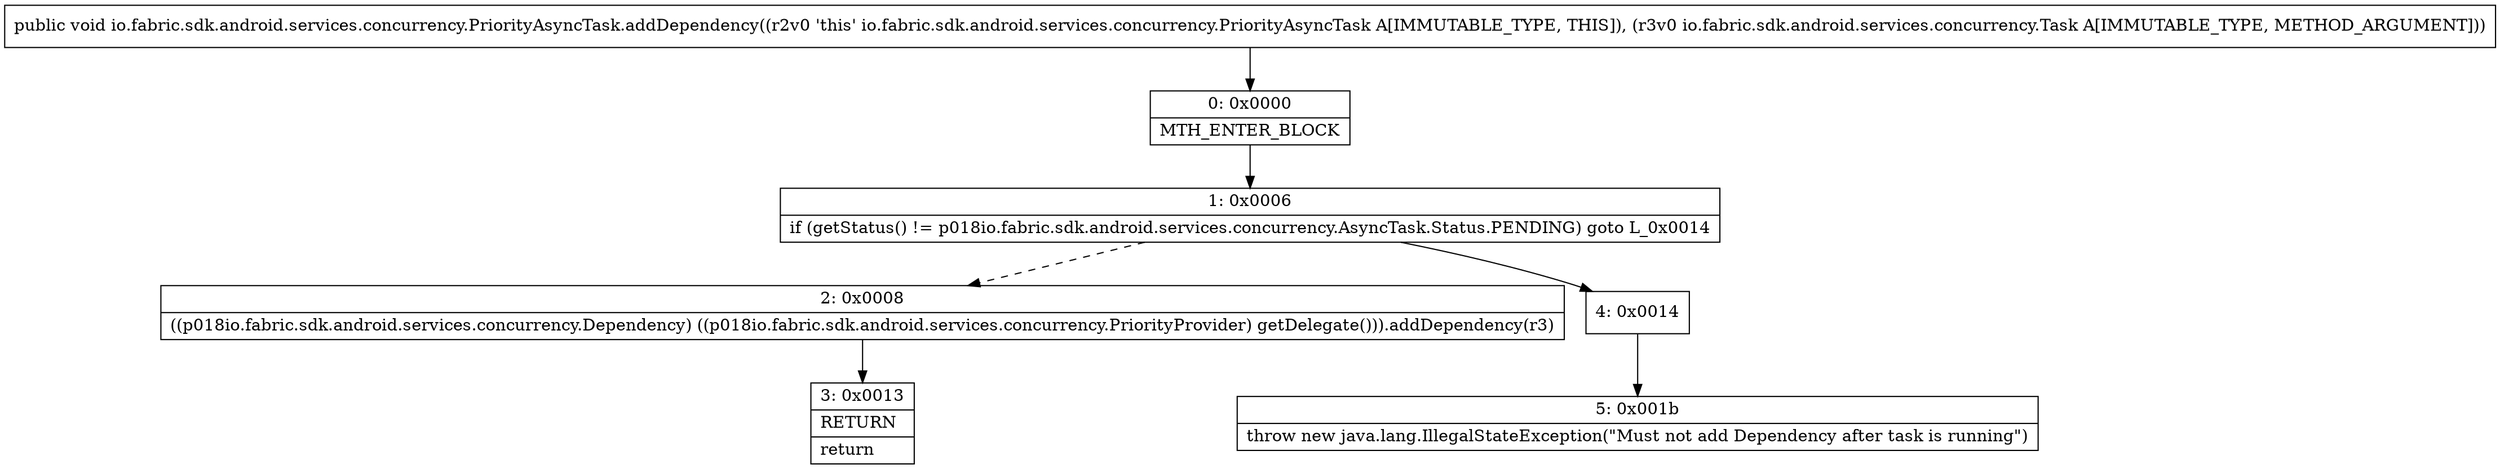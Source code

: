digraph "CFG forio.fabric.sdk.android.services.concurrency.PriorityAsyncTask.addDependency(Lio\/fabric\/sdk\/android\/services\/concurrency\/Task;)V" {
Node_0 [shape=record,label="{0\:\ 0x0000|MTH_ENTER_BLOCK\l}"];
Node_1 [shape=record,label="{1\:\ 0x0006|if (getStatus() != p018io.fabric.sdk.android.services.concurrency.AsyncTask.Status.PENDING) goto L_0x0014\l}"];
Node_2 [shape=record,label="{2\:\ 0x0008|((p018io.fabric.sdk.android.services.concurrency.Dependency) ((p018io.fabric.sdk.android.services.concurrency.PriorityProvider) getDelegate())).addDependency(r3)\l}"];
Node_3 [shape=record,label="{3\:\ 0x0013|RETURN\l|return\l}"];
Node_4 [shape=record,label="{4\:\ 0x0014}"];
Node_5 [shape=record,label="{5\:\ 0x001b|throw new java.lang.IllegalStateException(\"Must not add Dependency after task is running\")\l}"];
MethodNode[shape=record,label="{public void io.fabric.sdk.android.services.concurrency.PriorityAsyncTask.addDependency((r2v0 'this' io.fabric.sdk.android.services.concurrency.PriorityAsyncTask A[IMMUTABLE_TYPE, THIS]), (r3v0 io.fabric.sdk.android.services.concurrency.Task A[IMMUTABLE_TYPE, METHOD_ARGUMENT])) }"];
MethodNode -> Node_0;
Node_0 -> Node_1;
Node_1 -> Node_2[style=dashed];
Node_1 -> Node_4;
Node_2 -> Node_3;
Node_4 -> Node_5;
}

